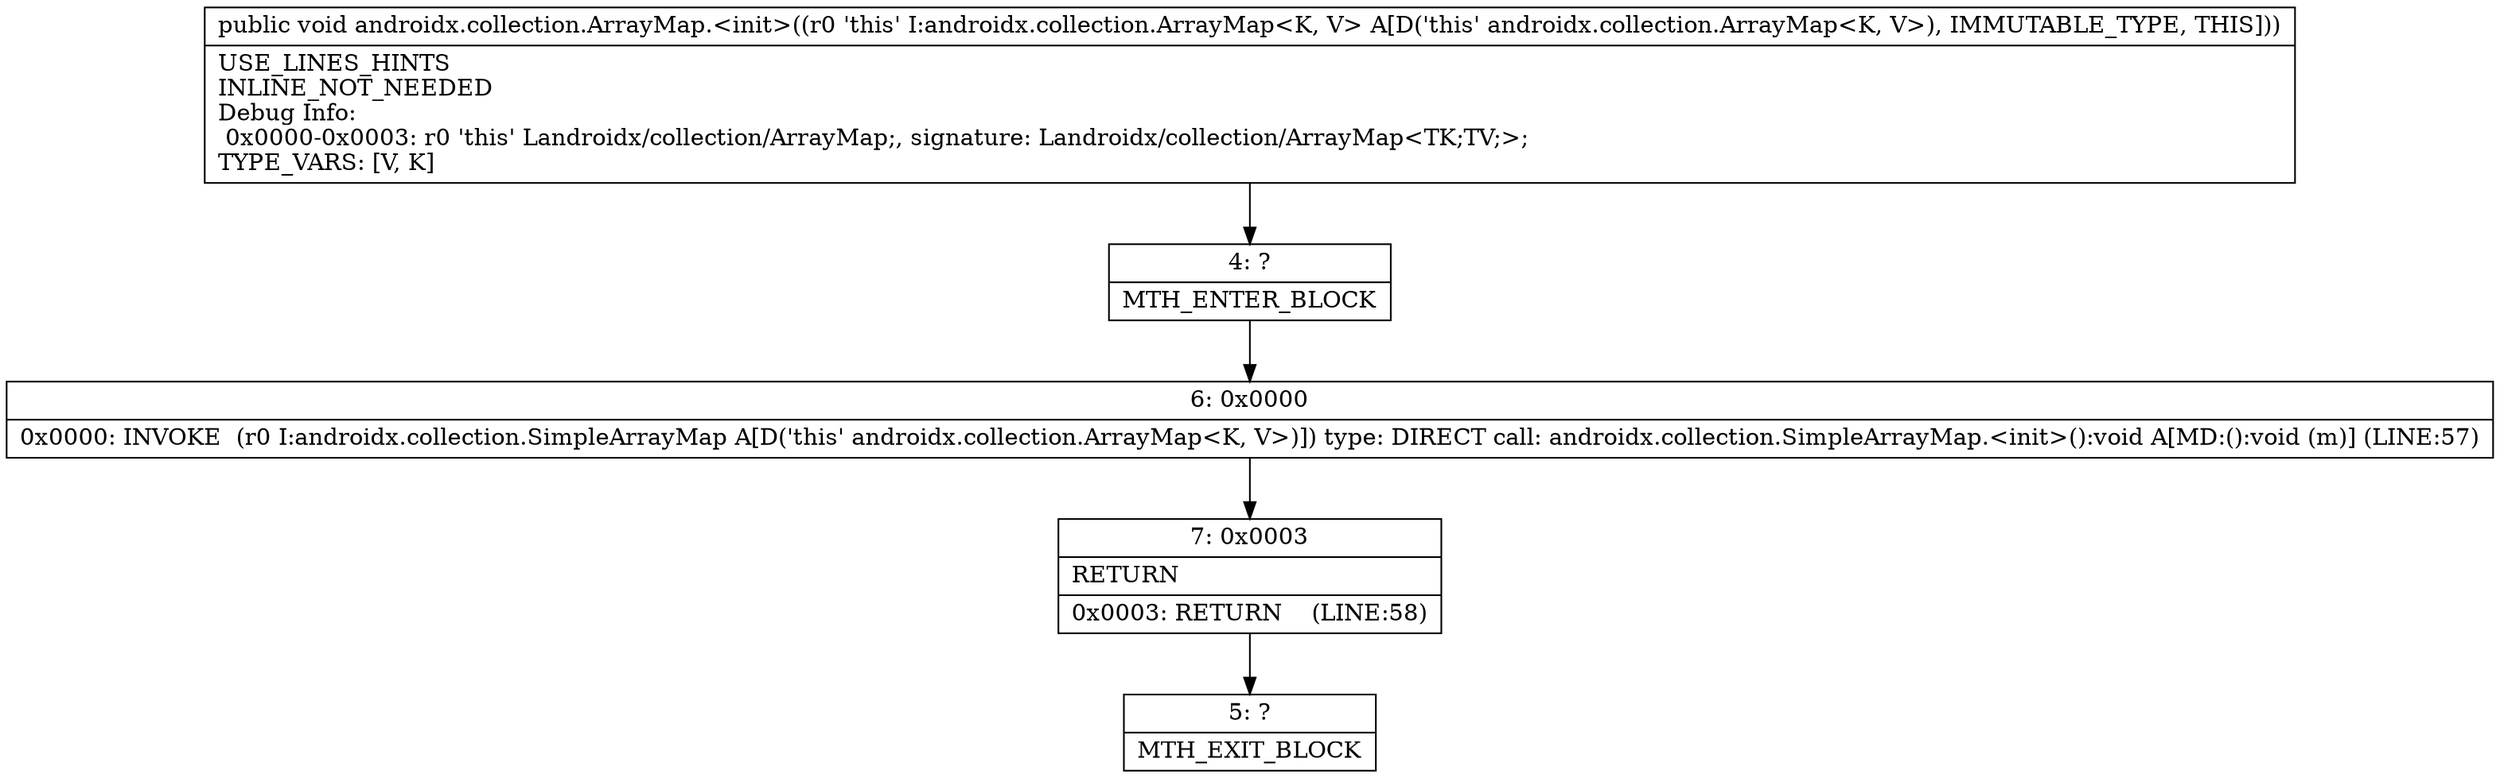 digraph "CFG forandroidx.collection.ArrayMap.\<init\>()V" {
Node_4 [shape=record,label="{4\:\ ?|MTH_ENTER_BLOCK\l}"];
Node_6 [shape=record,label="{6\:\ 0x0000|0x0000: INVOKE  (r0 I:androidx.collection.SimpleArrayMap A[D('this' androidx.collection.ArrayMap\<K, V\>)]) type: DIRECT call: androidx.collection.SimpleArrayMap.\<init\>():void A[MD:():void (m)] (LINE:57)\l}"];
Node_7 [shape=record,label="{7\:\ 0x0003|RETURN\l|0x0003: RETURN    (LINE:58)\l}"];
Node_5 [shape=record,label="{5\:\ ?|MTH_EXIT_BLOCK\l}"];
MethodNode[shape=record,label="{public void androidx.collection.ArrayMap.\<init\>((r0 'this' I:androidx.collection.ArrayMap\<K, V\> A[D('this' androidx.collection.ArrayMap\<K, V\>), IMMUTABLE_TYPE, THIS]))  | USE_LINES_HINTS\lINLINE_NOT_NEEDED\lDebug Info:\l  0x0000\-0x0003: r0 'this' Landroidx\/collection\/ArrayMap;, signature: Landroidx\/collection\/ArrayMap\<TK;TV;\>;\lTYPE_VARS: [V, K]\l}"];
MethodNode -> Node_4;Node_4 -> Node_6;
Node_6 -> Node_7;
Node_7 -> Node_5;
}

